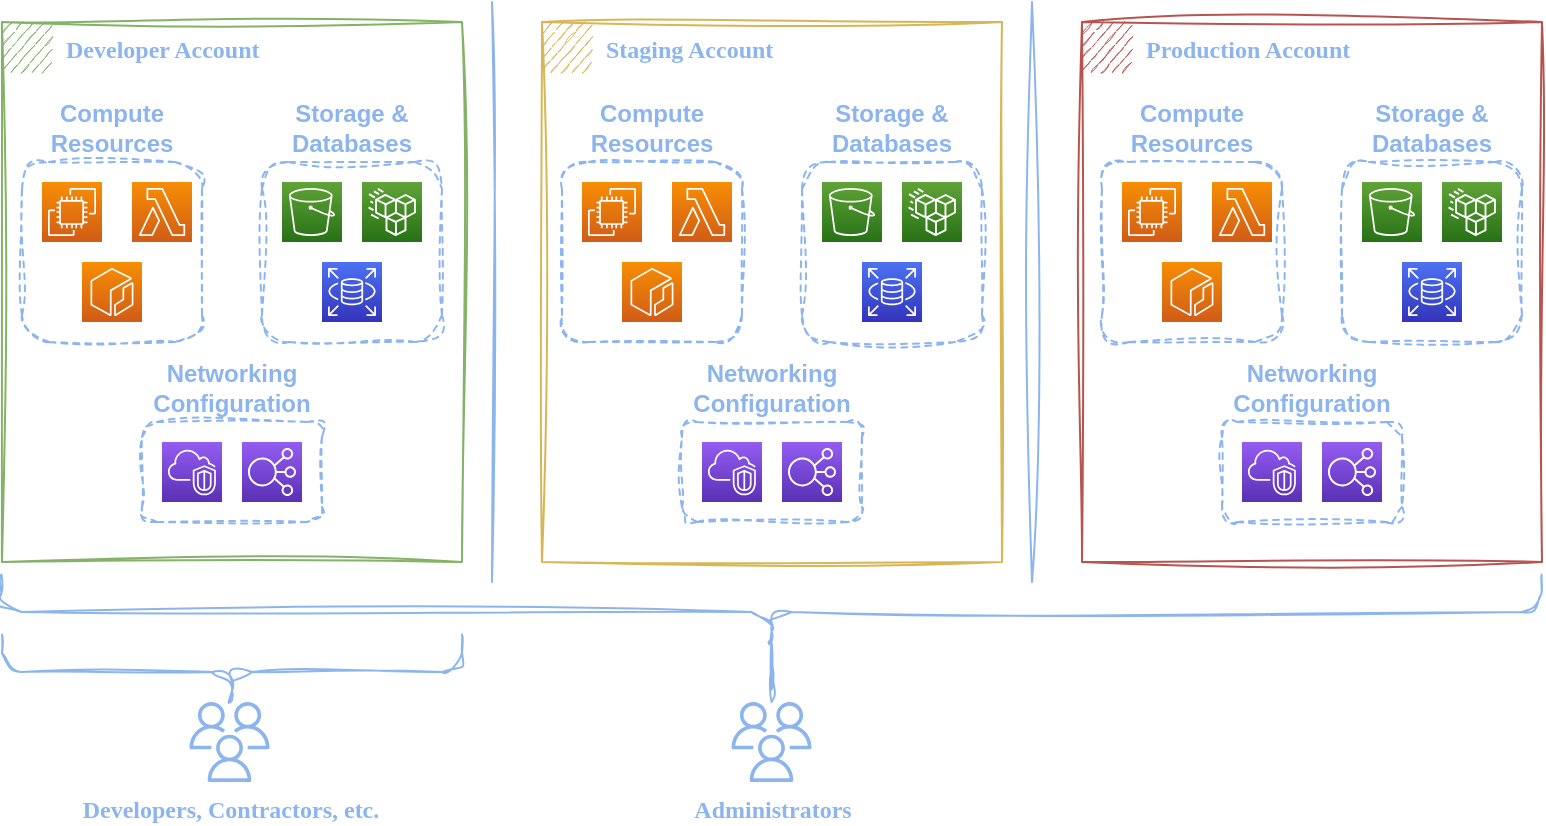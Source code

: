 <mxfile version="21.2.8" type="device">
  <diagram name="Page-1" id="nhE4Q1AXsxrx30iRm2Ec">
    <mxGraphModel dx="1037" dy="607" grid="1" gridSize="10" guides="1" tooltips="1" connect="1" arrows="1" fold="1" page="1" pageScale="1" pageWidth="850" pageHeight="1100" math="0" shadow="0">
      <root>
        <mxCell id="0" />
        <mxCell id="1" parent="0" />
        <mxCell id="1fARyLZyugqkC3NLHdNb-1" value="&lt;font face=&quot;Verdana&quot;&gt;&lt;b&gt;&lt;font color=&quot;#8cb5ee&quot;&gt;Developer Account&lt;/font&gt;&lt;/b&gt;&lt;br&gt;&lt;/font&gt;" style="points=[[0,0],[0.25,0],[0.5,0],[0.75,0],[1,0],[1,0.25],[1,0.5],[1,0.75],[1,1],[0.75,1],[0.5,1],[0.25,1],[0,1],[0,0.75],[0,0.5],[0,0.25]];outlineConnect=0;html=1;whiteSpace=wrap;fontSize=12;fontStyle=0;container=1;pointerEvents=0;collapsible=0;recursiveResize=0;shape=mxgraph.aws4.group;grIcon=mxgraph.aws4.group_account;strokeColor=#82b366;fillColor=none;verticalAlign=top;align=left;spacingLeft=30;dashed=0;sketch=1;curveFitting=1;jiggle=2;" parent="1" vertex="1">
          <mxGeometry x="30" y="30" width="230" height="270" as="geometry" />
        </mxCell>
        <mxCell id="CymaFN_RfjkNjj8yWm-F-18" value="&lt;b&gt;Storage &amp;amp; Databases&lt;br&gt;&lt;/b&gt;" style="rounded=1;whiteSpace=wrap;html=1;fillColor=none;sketch=1;curveFitting=1;jiggle=2;dashed=1;labelPosition=center;verticalLabelPosition=top;align=center;verticalAlign=bottom;strokeColor=#8CB5EE;fontColor=#8CB5EE;" vertex="1" parent="1fARyLZyugqkC3NLHdNb-1">
          <mxGeometry x="130" y="70" width="90" height="90" as="geometry" />
        </mxCell>
        <mxCell id="CymaFN_RfjkNjj8yWm-F-16" value="&lt;b&gt;Compute&lt;br&gt;Resources&lt;/b&gt;" style="rounded=1;whiteSpace=wrap;html=1;fillColor=none;sketch=1;curveFitting=1;jiggle=2;dashed=1;labelPosition=center;verticalLabelPosition=top;align=center;verticalAlign=bottom;strokeColor=#8CB5EE;fontColor=#8CB5EE;" vertex="1" parent="1fARyLZyugqkC3NLHdNb-1">
          <mxGeometry x="10" y="70" width="90" height="90" as="geometry" />
        </mxCell>
        <mxCell id="CymaFN_RfjkNjj8yWm-F-5" value="" style="sketch=0;points=[[0,0,0],[0.25,0,0],[0.5,0,0],[0.75,0,0],[1,0,0],[0,1,0],[0.25,1,0],[0.5,1,0],[0.75,1,0],[1,1,0],[0,0.25,0],[0,0.5,0],[0,0.75,0],[1,0.25,0],[1,0.5,0],[1,0.75,0]];outlineConnect=0;fontColor=#232F3E;gradientColor=#F78E04;gradientDirection=north;fillColor=#D05C17;strokeColor=#ffffff;dashed=0;verticalLabelPosition=bottom;verticalAlign=top;align=center;html=1;fontSize=12;fontStyle=0;aspect=fixed;shape=mxgraph.aws4.resourceIcon;resIcon=mxgraph.aws4.ec2;" vertex="1" parent="1fARyLZyugqkC3NLHdNb-1">
          <mxGeometry x="20" y="80" width="30" height="30" as="geometry" />
        </mxCell>
        <mxCell id="CymaFN_RfjkNjj8yWm-F-6" value="" style="sketch=0;points=[[0,0,0],[0.25,0,0],[0.5,0,0],[0.75,0,0],[1,0,0],[0,1,0],[0.25,1,0],[0.5,1,0],[0.75,1,0],[1,1,0],[0,0.25,0],[0,0.5,0],[0,0.75,0],[1,0.25,0],[1,0.5,0],[1,0.75,0]];outlineConnect=0;fontColor=#232F3E;gradientColor=#60A337;gradientDirection=north;fillColor=#277116;strokeColor=#ffffff;dashed=0;verticalLabelPosition=bottom;verticalAlign=top;align=center;html=1;fontSize=12;fontStyle=0;aspect=fixed;shape=mxgraph.aws4.resourceIcon;resIcon=mxgraph.aws4.s3;" vertex="1" parent="1fARyLZyugqkC3NLHdNb-1">
          <mxGeometry x="140" y="80" width="30" height="30" as="geometry" />
        </mxCell>
        <mxCell id="CymaFN_RfjkNjj8yWm-F-7" value="" style="sketch=0;points=[[0,0,0],[0.25,0,0],[0.5,0,0],[0.75,0,0],[1,0,0],[0,1,0],[0.25,1,0],[0.5,1,0],[0.75,1,0],[1,1,0],[0,0.25,0],[0,0.5,0],[0,0.75,0],[1,0.25,0],[1,0.5,0],[1,0.75,0]];outlineConnect=0;fontColor=#232F3E;gradientColor=#F78E04;gradientDirection=north;fillColor=#D05C17;strokeColor=#ffffff;dashed=0;verticalLabelPosition=bottom;verticalAlign=top;align=center;html=1;fontSize=12;fontStyle=0;aspect=fixed;shape=mxgraph.aws4.resourceIcon;resIcon=mxgraph.aws4.lambda;" vertex="1" parent="1fARyLZyugqkC3NLHdNb-1">
          <mxGeometry x="65" y="80" width="30" height="30" as="geometry" />
        </mxCell>
        <mxCell id="CymaFN_RfjkNjj8yWm-F-8" value="" style="sketch=0;points=[[0,0,0],[0.25,0,0],[0.5,0,0],[0.75,0,0],[1,0,0],[0,1,0],[0.25,1,0],[0.5,1,0],[0.75,1,0],[1,1,0],[0,0.25,0],[0,0.5,0],[0,0.75,0],[1,0.25,0],[1,0.5,0],[1,0.75,0]];outlineConnect=0;fontColor=#232F3E;gradientColor=#4D72F3;gradientDirection=north;fillColor=#3334B9;strokeColor=#ffffff;dashed=0;verticalLabelPosition=bottom;verticalAlign=top;align=center;html=1;fontSize=12;fontStyle=0;aspect=fixed;shape=mxgraph.aws4.resourceIcon;resIcon=mxgraph.aws4.rds;" vertex="1" parent="1fARyLZyugqkC3NLHdNb-1">
          <mxGeometry x="160" y="120" width="30" height="30" as="geometry" />
        </mxCell>
        <mxCell id="CymaFN_RfjkNjj8yWm-F-9" value="" style="sketch=0;points=[[0,0,0],[0.25,0,0],[0.5,0,0],[0.75,0,0],[1,0,0],[0,1,0],[0.25,1,0],[0.5,1,0],[0.75,1,0],[1,1,0],[0,0.25,0],[0,0.5,0],[0,0.75,0],[1,0.25,0],[1,0.5,0],[1,0.75,0]];outlineConnect=0;fontColor=#232F3E;gradientColor=#60A337;gradientDirection=north;fillColor=#277116;strokeColor=#ffffff;dashed=0;verticalLabelPosition=bottom;verticalAlign=top;align=center;html=1;fontSize=12;fontStyle=0;aspect=fixed;shape=mxgraph.aws4.resourceIcon;resIcon=mxgraph.aws4.efs_standard;" vertex="1" parent="1fARyLZyugqkC3NLHdNb-1">
          <mxGeometry x="180" y="80" width="30" height="30" as="geometry" />
        </mxCell>
        <mxCell id="CymaFN_RfjkNjj8yWm-F-11" value="" style="sketch=0;points=[[0,0,0],[0.25,0,0],[0.5,0,0],[0.75,0,0],[1,0,0],[0,1,0],[0.25,1,0],[0.5,1,0],[0.75,1,0],[1,1,0],[0,0.25,0],[0,0.5,0],[0,0.75,0],[1,0.25,0],[1,0.5,0],[1,0.75,0]];outlineConnect=0;fontColor=#232F3E;gradientColor=#F78E04;gradientDirection=north;fillColor=#D05C17;strokeColor=#ffffff;dashed=0;verticalLabelPosition=bottom;verticalAlign=top;align=center;html=1;fontSize=12;fontStyle=0;aspect=fixed;shape=mxgraph.aws4.resourceIcon;resIcon=mxgraph.aws4.ecr;" vertex="1" parent="1fARyLZyugqkC3NLHdNb-1">
          <mxGeometry x="40" y="120" width="30" height="30" as="geometry" />
        </mxCell>
        <mxCell id="CymaFN_RfjkNjj8yWm-F-23" value="&lt;b&gt;Networking&lt;br&gt;Configuration&lt;br&gt;&lt;/b&gt;" style="rounded=1;whiteSpace=wrap;html=1;fillColor=none;sketch=1;curveFitting=1;jiggle=2;dashed=1;labelPosition=center;verticalLabelPosition=top;align=center;verticalAlign=bottom;strokeColor=#8CB5EE;fontColor=#8CB5EE;" vertex="1" parent="1fARyLZyugqkC3NLHdNb-1">
          <mxGeometry x="70" y="200" width="90" height="50" as="geometry" />
        </mxCell>
        <mxCell id="CymaFN_RfjkNjj8yWm-F-14" value="" style="sketch=0;points=[[0,0,0],[0.25,0,0],[0.5,0,0],[0.75,0,0],[1,0,0],[0,1,0],[0.25,1,0],[0.5,1,0],[0.75,1,0],[1,1,0],[0,0.25,0],[0,0.5,0],[0,0.75,0],[1,0.25,0],[1,0.5,0],[1,0.75,0]];outlineConnect=0;fontColor=#232F3E;gradientColor=#945DF2;gradientDirection=north;fillColor=#5A30B5;strokeColor=#ffffff;dashed=0;verticalLabelPosition=bottom;verticalAlign=top;align=center;html=1;fontSize=12;fontStyle=0;aspect=fixed;shape=mxgraph.aws4.resourceIcon;resIcon=mxgraph.aws4.vpc;" vertex="1" parent="1fARyLZyugqkC3NLHdNb-1">
          <mxGeometry x="80" y="210" width="30" height="30" as="geometry" />
        </mxCell>
        <mxCell id="CymaFN_RfjkNjj8yWm-F-15" value="" style="sketch=0;points=[[0,0,0],[0.25,0,0],[0.5,0,0],[0.75,0,0],[1,0,0],[0,1,0],[0.25,1,0],[0.5,1,0],[0.75,1,0],[1,1,0],[0,0.25,0],[0,0.5,0],[0,0.75,0],[1,0.25,0],[1,0.5,0],[1,0.75,0]];outlineConnect=0;fontColor=#232F3E;gradientColor=#945DF2;gradientDirection=north;fillColor=#5A30B5;strokeColor=#ffffff;dashed=0;verticalLabelPosition=bottom;verticalAlign=top;align=center;html=1;fontSize=12;fontStyle=0;aspect=fixed;shape=mxgraph.aws4.resourceIcon;resIcon=mxgraph.aws4.elastic_load_balancing;" vertex="1" parent="1fARyLZyugqkC3NLHdNb-1">
          <mxGeometry x="120" y="210" width="30" height="30" as="geometry" />
        </mxCell>
        <mxCell id="CymaFN_RfjkNjj8yWm-F-25" value="&lt;font face=&quot;Verdana&quot;&gt;&lt;b&gt;Staging Account&lt;/b&gt;&lt;br&gt;&lt;/font&gt;" style="points=[[0,0],[0.25,0],[0.5,0],[0.75,0],[1,0],[1,0.25],[1,0.5],[1,0.75],[1,1],[0.75,1],[0.5,1],[0.25,1],[0,1],[0,0.75],[0,0.5],[0,0.25]];outlineConnect=0;html=1;whiteSpace=wrap;fontSize=12;fontStyle=0;container=1;pointerEvents=0;collapsible=0;recursiveResize=0;shape=mxgraph.aws4.group;grIcon=mxgraph.aws4.group_account;strokeColor=#d6b656;fillColor=none;verticalAlign=top;align=left;spacingLeft=30;dashed=0;sketch=1;curveFitting=1;jiggle=2;fontColor=#8CB5EE;" vertex="1" parent="1">
          <mxGeometry x="300" y="30" width="230" height="270" as="geometry" />
        </mxCell>
        <mxCell id="CymaFN_RfjkNjj8yWm-F-26" value="&lt;b&gt;Storage &amp;amp; Databases&lt;br&gt;&lt;/b&gt;" style="rounded=1;whiteSpace=wrap;html=1;fillColor=none;sketch=1;curveFitting=1;jiggle=2;dashed=1;labelPosition=center;verticalLabelPosition=top;align=center;verticalAlign=bottom;fontColor=#8CB5EE;strokeColor=#8CB5EE;" vertex="1" parent="CymaFN_RfjkNjj8yWm-F-25">
          <mxGeometry x="130" y="70" width="90" height="90" as="geometry" />
        </mxCell>
        <mxCell id="CymaFN_RfjkNjj8yWm-F-27" value="&lt;b&gt;Compute&lt;br&gt;Resources&lt;/b&gt;" style="rounded=1;whiteSpace=wrap;html=1;fillColor=none;sketch=1;curveFitting=1;jiggle=2;dashed=1;labelPosition=center;verticalLabelPosition=top;align=center;verticalAlign=bottom;fontColor=#8CB5EE;strokeColor=#8CB5EE;" vertex="1" parent="CymaFN_RfjkNjj8yWm-F-25">
          <mxGeometry x="10" y="70" width="90" height="90" as="geometry" />
        </mxCell>
        <mxCell id="CymaFN_RfjkNjj8yWm-F-28" value="" style="sketch=0;points=[[0,0,0],[0.25,0,0],[0.5,0,0],[0.75,0,0],[1,0,0],[0,1,0],[0.25,1,0],[0.5,1,0],[0.75,1,0],[1,1,0],[0,0.25,0],[0,0.5,0],[0,0.75,0],[1,0.25,0],[1,0.5,0],[1,0.75,0]];outlineConnect=0;fontColor=#232F3E;gradientColor=#F78E04;gradientDirection=north;fillColor=#D05C17;strokeColor=#ffffff;dashed=0;verticalLabelPosition=bottom;verticalAlign=top;align=center;html=1;fontSize=12;fontStyle=0;aspect=fixed;shape=mxgraph.aws4.resourceIcon;resIcon=mxgraph.aws4.ec2;" vertex="1" parent="CymaFN_RfjkNjj8yWm-F-25">
          <mxGeometry x="20" y="80" width="30" height="30" as="geometry" />
        </mxCell>
        <mxCell id="CymaFN_RfjkNjj8yWm-F-29" value="" style="sketch=0;points=[[0,0,0],[0.25,0,0],[0.5,0,0],[0.75,0,0],[1,0,0],[0,1,0],[0.25,1,0],[0.5,1,0],[0.75,1,0],[1,1,0],[0,0.25,0],[0,0.5,0],[0,0.75,0],[1,0.25,0],[1,0.5,0],[1,0.75,0]];outlineConnect=0;fontColor=#232F3E;gradientColor=#60A337;gradientDirection=north;fillColor=#277116;strokeColor=#ffffff;dashed=0;verticalLabelPosition=bottom;verticalAlign=top;align=center;html=1;fontSize=12;fontStyle=0;aspect=fixed;shape=mxgraph.aws4.resourceIcon;resIcon=mxgraph.aws4.s3;" vertex="1" parent="CymaFN_RfjkNjj8yWm-F-25">
          <mxGeometry x="140" y="80" width="30" height="30" as="geometry" />
        </mxCell>
        <mxCell id="CymaFN_RfjkNjj8yWm-F-30" value="" style="sketch=0;points=[[0,0,0],[0.25,0,0],[0.5,0,0],[0.75,0,0],[1,0,0],[0,1,0],[0.25,1,0],[0.5,1,0],[0.75,1,0],[1,1,0],[0,0.25,0],[0,0.5,0],[0,0.75,0],[1,0.25,0],[1,0.5,0],[1,0.75,0]];outlineConnect=0;fontColor=#232F3E;gradientColor=#F78E04;gradientDirection=north;fillColor=#D05C17;strokeColor=#ffffff;dashed=0;verticalLabelPosition=bottom;verticalAlign=top;align=center;html=1;fontSize=12;fontStyle=0;aspect=fixed;shape=mxgraph.aws4.resourceIcon;resIcon=mxgraph.aws4.lambda;" vertex="1" parent="CymaFN_RfjkNjj8yWm-F-25">
          <mxGeometry x="65" y="80" width="30" height="30" as="geometry" />
        </mxCell>
        <mxCell id="CymaFN_RfjkNjj8yWm-F-31" value="" style="sketch=0;points=[[0,0,0],[0.25,0,0],[0.5,0,0],[0.75,0,0],[1,0,0],[0,1,0],[0.25,1,0],[0.5,1,0],[0.75,1,0],[1,1,0],[0,0.25,0],[0,0.5,0],[0,0.75,0],[1,0.25,0],[1,0.5,0],[1,0.75,0]];outlineConnect=0;fontColor=#232F3E;gradientColor=#4D72F3;gradientDirection=north;fillColor=#3334B9;strokeColor=#ffffff;dashed=0;verticalLabelPosition=bottom;verticalAlign=top;align=center;html=1;fontSize=12;fontStyle=0;aspect=fixed;shape=mxgraph.aws4.resourceIcon;resIcon=mxgraph.aws4.rds;" vertex="1" parent="CymaFN_RfjkNjj8yWm-F-25">
          <mxGeometry x="160" y="120" width="30" height="30" as="geometry" />
        </mxCell>
        <mxCell id="CymaFN_RfjkNjj8yWm-F-32" value="" style="sketch=0;points=[[0,0,0],[0.25,0,0],[0.5,0,0],[0.75,0,0],[1,0,0],[0,1,0],[0.25,1,0],[0.5,1,0],[0.75,1,0],[1,1,0],[0,0.25,0],[0,0.5,0],[0,0.75,0],[1,0.25,0],[1,0.5,0],[1,0.75,0]];outlineConnect=0;fontColor=#232F3E;gradientColor=#60A337;gradientDirection=north;fillColor=#277116;strokeColor=#ffffff;dashed=0;verticalLabelPosition=bottom;verticalAlign=top;align=center;html=1;fontSize=12;fontStyle=0;aspect=fixed;shape=mxgraph.aws4.resourceIcon;resIcon=mxgraph.aws4.efs_standard;" vertex="1" parent="CymaFN_RfjkNjj8yWm-F-25">
          <mxGeometry x="180" y="80" width="30" height="30" as="geometry" />
        </mxCell>
        <mxCell id="CymaFN_RfjkNjj8yWm-F-33" value="" style="sketch=0;points=[[0,0,0],[0.25,0,0],[0.5,0,0],[0.75,0,0],[1,0,0],[0,1,0],[0.25,1,0],[0.5,1,0],[0.75,1,0],[1,1,0],[0,0.25,0],[0,0.5,0],[0,0.75,0],[1,0.25,0],[1,0.5,0],[1,0.75,0]];outlineConnect=0;fontColor=#232F3E;gradientColor=#F78E04;gradientDirection=north;fillColor=#D05C17;strokeColor=#ffffff;dashed=0;verticalLabelPosition=bottom;verticalAlign=top;align=center;html=1;fontSize=12;fontStyle=0;aspect=fixed;shape=mxgraph.aws4.resourceIcon;resIcon=mxgraph.aws4.ecr;" vertex="1" parent="CymaFN_RfjkNjj8yWm-F-25">
          <mxGeometry x="40" y="120" width="30" height="30" as="geometry" />
        </mxCell>
        <mxCell id="CymaFN_RfjkNjj8yWm-F-34" value="&lt;b&gt;Networking&lt;br&gt;Configuration&lt;br&gt;&lt;/b&gt;" style="rounded=1;whiteSpace=wrap;html=1;fillColor=none;sketch=1;curveFitting=1;jiggle=2;dashed=1;labelPosition=center;verticalLabelPosition=top;align=center;verticalAlign=bottom;fontColor=#8CB5EE;strokeColor=#8CB5EE;" vertex="1" parent="CymaFN_RfjkNjj8yWm-F-25">
          <mxGeometry x="70" y="200" width="90" height="50" as="geometry" />
        </mxCell>
        <mxCell id="CymaFN_RfjkNjj8yWm-F-35" value="" style="sketch=0;points=[[0,0,0],[0.25,0,0],[0.5,0,0],[0.75,0,0],[1,0,0],[0,1,0],[0.25,1,0],[0.5,1,0],[0.75,1,0],[1,1,0],[0,0.25,0],[0,0.5,0],[0,0.75,0],[1,0.25,0],[1,0.5,0],[1,0.75,0]];outlineConnect=0;fontColor=#232F3E;gradientColor=#945DF2;gradientDirection=north;fillColor=#5A30B5;strokeColor=#ffffff;dashed=0;verticalLabelPosition=bottom;verticalAlign=top;align=center;html=1;fontSize=12;fontStyle=0;aspect=fixed;shape=mxgraph.aws4.resourceIcon;resIcon=mxgraph.aws4.vpc;" vertex="1" parent="CymaFN_RfjkNjj8yWm-F-25">
          <mxGeometry x="80" y="210" width="30" height="30" as="geometry" />
        </mxCell>
        <mxCell id="CymaFN_RfjkNjj8yWm-F-36" value="" style="sketch=0;points=[[0,0,0],[0.25,0,0],[0.5,0,0],[0.75,0,0],[1,0,0],[0,1,0],[0.25,1,0],[0.5,1,0],[0.75,1,0],[1,1,0],[0,0.25,0],[0,0.5,0],[0,0.75,0],[1,0.25,0],[1,0.5,0],[1,0.75,0]];outlineConnect=0;fontColor=#232F3E;gradientColor=#945DF2;gradientDirection=north;fillColor=#5A30B5;strokeColor=#ffffff;dashed=0;verticalLabelPosition=bottom;verticalAlign=top;align=center;html=1;fontSize=12;fontStyle=0;aspect=fixed;shape=mxgraph.aws4.resourceIcon;resIcon=mxgraph.aws4.elastic_load_balancing;" vertex="1" parent="CymaFN_RfjkNjj8yWm-F-25">
          <mxGeometry x="120" y="210" width="30" height="30" as="geometry" />
        </mxCell>
        <mxCell id="CymaFN_RfjkNjj8yWm-F-37" value="&lt;font face=&quot;Verdana&quot;&gt;&lt;b&gt;Production Account&lt;/b&gt;&lt;br&gt;&lt;/font&gt;" style="points=[[0,0],[0.25,0],[0.5,0],[0.75,0],[1,0],[1,0.25],[1,0.5],[1,0.75],[1,1],[0.75,1],[0.5,1],[0.25,1],[0,1],[0,0.75],[0,0.5],[0,0.25]];outlineConnect=0;html=1;whiteSpace=wrap;fontSize=12;fontStyle=0;container=1;pointerEvents=0;collapsible=0;recursiveResize=0;shape=mxgraph.aws4.group;grIcon=mxgraph.aws4.group_account;strokeColor=#b85450;fillColor=none;verticalAlign=top;align=left;spacingLeft=30;dashed=0;sketch=1;curveFitting=1;jiggle=2;fontColor=#8CB5EE;" vertex="1" parent="1">
          <mxGeometry x="570" y="30" width="230" height="270" as="geometry" />
        </mxCell>
        <mxCell id="CymaFN_RfjkNjj8yWm-F-38" value="&lt;b&gt;Storage &amp;amp; Databases&lt;br&gt;&lt;/b&gt;" style="rounded=1;whiteSpace=wrap;html=1;fillColor=none;sketch=1;curveFitting=1;jiggle=2;dashed=1;labelPosition=center;verticalLabelPosition=top;align=center;verticalAlign=bottom;fontColor=#8CB5EE;strokeColor=#8CB5EE;" vertex="1" parent="CymaFN_RfjkNjj8yWm-F-37">
          <mxGeometry x="130" y="70" width="90" height="90" as="geometry" />
        </mxCell>
        <mxCell id="CymaFN_RfjkNjj8yWm-F-39" value="&lt;b&gt;Compute&lt;br&gt;Resources&lt;/b&gt;" style="rounded=1;whiteSpace=wrap;html=1;fillColor=none;sketch=1;curveFitting=1;jiggle=2;dashed=1;labelPosition=center;verticalLabelPosition=top;align=center;verticalAlign=bottom;fontColor=#8CB5EE;strokeColor=#8CB5EE;" vertex="1" parent="CymaFN_RfjkNjj8yWm-F-37">
          <mxGeometry x="10" y="70" width="90" height="90" as="geometry" />
        </mxCell>
        <mxCell id="CymaFN_RfjkNjj8yWm-F-40" value="" style="sketch=0;points=[[0,0,0],[0.25,0,0],[0.5,0,0],[0.75,0,0],[1,0,0],[0,1,0],[0.25,1,0],[0.5,1,0],[0.75,1,0],[1,1,0],[0,0.25,0],[0,0.5,0],[0,0.75,0],[1,0.25,0],[1,0.5,0],[1,0.75,0]];outlineConnect=0;fontColor=#232F3E;gradientColor=#F78E04;gradientDirection=north;fillColor=#D05C17;strokeColor=#ffffff;dashed=0;verticalLabelPosition=bottom;verticalAlign=top;align=center;html=1;fontSize=12;fontStyle=0;aspect=fixed;shape=mxgraph.aws4.resourceIcon;resIcon=mxgraph.aws4.ec2;" vertex="1" parent="CymaFN_RfjkNjj8yWm-F-37">
          <mxGeometry x="20" y="80" width="30" height="30" as="geometry" />
        </mxCell>
        <mxCell id="CymaFN_RfjkNjj8yWm-F-41" value="" style="sketch=0;points=[[0,0,0],[0.25,0,0],[0.5,0,0],[0.75,0,0],[1,0,0],[0,1,0],[0.25,1,0],[0.5,1,0],[0.75,1,0],[1,1,0],[0,0.25,0],[0,0.5,0],[0,0.75,0],[1,0.25,0],[1,0.5,0],[1,0.75,0]];outlineConnect=0;fontColor=#232F3E;gradientColor=#60A337;gradientDirection=north;fillColor=#277116;strokeColor=#ffffff;dashed=0;verticalLabelPosition=bottom;verticalAlign=top;align=center;html=1;fontSize=12;fontStyle=0;aspect=fixed;shape=mxgraph.aws4.resourceIcon;resIcon=mxgraph.aws4.s3;" vertex="1" parent="CymaFN_RfjkNjj8yWm-F-37">
          <mxGeometry x="140" y="80" width="30" height="30" as="geometry" />
        </mxCell>
        <mxCell id="CymaFN_RfjkNjj8yWm-F-42" value="" style="sketch=0;points=[[0,0,0],[0.25,0,0],[0.5,0,0],[0.75,0,0],[1,0,0],[0,1,0],[0.25,1,0],[0.5,1,0],[0.75,1,0],[1,1,0],[0,0.25,0],[0,0.5,0],[0,0.75,0],[1,0.25,0],[1,0.5,0],[1,0.75,0]];outlineConnect=0;fontColor=#232F3E;gradientColor=#F78E04;gradientDirection=north;fillColor=#D05C17;strokeColor=#ffffff;dashed=0;verticalLabelPosition=bottom;verticalAlign=top;align=center;html=1;fontSize=12;fontStyle=0;aspect=fixed;shape=mxgraph.aws4.resourceIcon;resIcon=mxgraph.aws4.lambda;" vertex="1" parent="CymaFN_RfjkNjj8yWm-F-37">
          <mxGeometry x="65" y="80" width="30" height="30" as="geometry" />
        </mxCell>
        <mxCell id="CymaFN_RfjkNjj8yWm-F-43" value="" style="sketch=0;points=[[0,0,0],[0.25,0,0],[0.5,0,0],[0.75,0,0],[1,0,0],[0,1,0],[0.25,1,0],[0.5,1,0],[0.75,1,0],[1,1,0],[0,0.25,0],[0,0.5,0],[0,0.75,0],[1,0.25,0],[1,0.5,0],[1,0.75,0]];outlineConnect=0;fontColor=#232F3E;gradientColor=#4D72F3;gradientDirection=north;fillColor=#3334B9;strokeColor=#ffffff;dashed=0;verticalLabelPosition=bottom;verticalAlign=top;align=center;html=1;fontSize=12;fontStyle=0;aspect=fixed;shape=mxgraph.aws4.resourceIcon;resIcon=mxgraph.aws4.rds;" vertex="1" parent="CymaFN_RfjkNjj8yWm-F-37">
          <mxGeometry x="160" y="120" width="30" height="30" as="geometry" />
        </mxCell>
        <mxCell id="CymaFN_RfjkNjj8yWm-F-44" value="" style="sketch=0;points=[[0,0,0],[0.25,0,0],[0.5,0,0],[0.75,0,0],[1,0,0],[0,1,0],[0.25,1,0],[0.5,1,0],[0.75,1,0],[1,1,0],[0,0.25,0],[0,0.5,0],[0,0.75,0],[1,0.25,0],[1,0.5,0],[1,0.75,0]];outlineConnect=0;fontColor=#232F3E;gradientColor=#60A337;gradientDirection=north;fillColor=#277116;strokeColor=#ffffff;dashed=0;verticalLabelPosition=bottom;verticalAlign=top;align=center;html=1;fontSize=12;fontStyle=0;aspect=fixed;shape=mxgraph.aws4.resourceIcon;resIcon=mxgraph.aws4.efs_standard;" vertex="1" parent="CymaFN_RfjkNjj8yWm-F-37">
          <mxGeometry x="180" y="80" width="30" height="30" as="geometry" />
        </mxCell>
        <mxCell id="CymaFN_RfjkNjj8yWm-F-45" value="" style="sketch=0;points=[[0,0,0],[0.25,0,0],[0.5,0,0],[0.75,0,0],[1,0,0],[0,1,0],[0.25,1,0],[0.5,1,0],[0.75,1,0],[1,1,0],[0,0.25,0],[0,0.5,0],[0,0.75,0],[1,0.25,0],[1,0.5,0],[1,0.75,0]];outlineConnect=0;fontColor=#232F3E;gradientColor=#F78E04;gradientDirection=north;fillColor=#D05C17;strokeColor=#ffffff;dashed=0;verticalLabelPosition=bottom;verticalAlign=top;align=center;html=1;fontSize=12;fontStyle=0;aspect=fixed;shape=mxgraph.aws4.resourceIcon;resIcon=mxgraph.aws4.ecr;" vertex="1" parent="CymaFN_RfjkNjj8yWm-F-37">
          <mxGeometry x="40" y="120" width="30" height="30" as="geometry" />
        </mxCell>
        <mxCell id="CymaFN_RfjkNjj8yWm-F-46" value="&lt;b&gt;Networking&lt;br&gt;Configuration&lt;br&gt;&lt;/b&gt;" style="rounded=1;whiteSpace=wrap;html=1;fillColor=none;sketch=1;curveFitting=1;jiggle=2;dashed=1;labelPosition=center;verticalLabelPosition=top;align=center;verticalAlign=bottom;fontColor=#8CB5EE;strokeColor=#8CB5EE;" vertex="1" parent="CymaFN_RfjkNjj8yWm-F-37">
          <mxGeometry x="70" y="200" width="90" height="50" as="geometry" />
        </mxCell>
        <mxCell id="CymaFN_RfjkNjj8yWm-F-47" value="" style="sketch=0;points=[[0,0,0],[0.25,0,0],[0.5,0,0],[0.75,0,0],[1,0,0],[0,1,0],[0.25,1,0],[0.5,1,0],[0.75,1,0],[1,1,0],[0,0.25,0],[0,0.5,0],[0,0.75,0],[1,0.25,0],[1,0.5,0],[1,0.75,0]];outlineConnect=0;fontColor=#232F3E;gradientColor=#945DF2;gradientDirection=north;fillColor=#5A30B5;strokeColor=#ffffff;dashed=0;verticalLabelPosition=bottom;verticalAlign=top;align=center;html=1;fontSize=12;fontStyle=0;aspect=fixed;shape=mxgraph.aws4.resourceIcon;resIcon=mxgraph.aws4.vpc;" vertex="1" parent="CymaFN_RfjkNjj8yWm-F-37">
          <mxGeometry x="80" y="210" width="30" height="30" as="geometry" />
        </mxCell>
        <mxCell id="CymaFN_RfjkNjj8yWm-F-48" value="" style="sketch=0;points=[[0,0,0],[0.25,0,0],[0.5,0,0],[0.75,0,0],[1,0,0],[0,1,0],[0.25,1,0],[0.5,1,0],[0.75,1,0],[1,1,0],[0,0.25,0],[0,0.5,0],[0,0.75,0],[1,0.25,0],[1,0.5,0],[1,0.75,0]];outlineConnect=0;fontColor=#232F3E;gradientColor=#945DF2;gradientDirection=north;fillColor=#5A30B5;strokeColor=#ffffff;dashed=0;verticalLabelPosition=bottom;verticalAlign=top;align=center;html=1;fontSize=12;fontStyle=0;aspect=fixed;shape=mxgraph.aws4.resourceIcon;resIcon=mxgraph.aws4.elastic_load_balancing;" vertex="1" parent="CymaFN_RfjkNjj8yWm-F-37">
          <mxGeometry x="120" y="210" width="30" height="30" as="geometry" />
        </mxCell>
        <mxCell id="CymaFN_RfjkNjj8yWm-F-54" value="" style="shape=curlyBracket;whiteSpace=wrap;html=1;rounded=1;labelPosition=left;verticalLabelPosition=middle;align=right;verticalAlign=middle;rotation=-90;size=0.5;sketch=1;curveFitting=1;jiggle=2;strokeColor=#8CB5EE;" vertex="1" parent="1">
          <mxGeometry x="126.25" y="240" width="37.5" height="230" as="geometry" />
        </mxCell>
        <mxCell id="CymaFN_RfjkNjj8yWm-F-55" value="&lt;b&gt;Developers, Contractors, etc.&lt;/b&gt;" style="outlineConnect=0;fontColor=#8CB5EE;gradientColor=none;fillColor=#8CB5EE;strokeColor=none;dashed=0;verticalLabelPosition=bottom;verticalAlign=top;align=center;html=1;fontSize=12;fontStyle=0;aspect=fixed;pointerEvents=1;shape=mxgraph.aws4.users;fontFamily=Verdana;" vertex="1" parent="1">
          <mxGeometry x="123.75" y="370" width="40" height="40" as="geometry" />
        </mxCell>
        <mxCell id="CymaFN_RfjkNjj8yWm-F-56" value="" style="shape=curlyBracket;whiteSpace=wrap;html=1;rounded=1;labelPosition=left;verticalLabelPosition=middle;align=right;verticalAlign=middle;rotation=-90;size=0.5;sketch=1;curveFitting=1;jiggle=2;strokeColor=#8CB5EE;" vertex="1" parent="1">
          <mxGeometry x="396" y="-60" width="37.5" height="770" as="geometry" />
        </mxCell>
        <mxCell id="CymaFN_RfjkNjj8yWm-F-59" style="edgeStyle=orthogonalEdgeStyle;rounded=0;orthogonalLoop=1;jettySize=auto;html=1;entryX=0.1;entryY=0.5;entryDx=0;entryDy=0;entryPerimeter=0;sketch=1;curveFitting=1;jiggle=2;endArrow=none;endFill=0;strokeColor=#8CB5EE;" edge="1" parent="1" source="CymaFN_RfjkNjj8yWm-F-57" target="CymaFN_RfjkNjj8yWm-F-56">
          <mxGeometry relative="1" as="geometry" />
        </mxCell>
        <mxCell id="CymaFN_RfjkNjj8yWm-F-57" value="&lt;b&gt;Administrators&lt;/b&gt;" style="outlineConnect=0;fontColor=#8CB5EE;gradientColor=none;fillColor=#8CB5EE;strokeColor=none;dashed=0;verticalLabelPosition=bottom;verticalAlign=top;align=center;html=1;fontSize=12;fontStyle=0;aspect=fixed;pointerEvents=1;shape=mxgraph.aws4.users;fontFamily=Verdana;" vertex="1" parent="1">
          <mxGeometry x="394.75" y="370" width="40" height="40" as="geometry" />
        </mxCell>
        <mxCell id="CymaFN_RfjkNjj8yWm-F-62" value="" style="line;strokeWidth=1;rotatable=0;dashed=0;labelPosition=right;align=left;verticalAlign=middle;spacingTop=0;spacingLeft=6;points=[];portConstraint=eastwest;flipV=0;flipH=0;direction=south;sketch=1;curveFitting=1;jiggle=2;strokeColor=#8CB5EE;" vertex="1" parent="1">
          <mxGeometry x="260" y="20" width="30" height="290" as="geometry" />
        </mxCell>
        <mxCell id="CymaFN_RfjkNjj8yWm-F-66" value="" style="line;strokeWidth=1;rotatable=0;dashed=0;labelPosition=right;align=left;verticalAlign=middle;spacingTop=0;spacingLeft=6;points=[];portConstraint=eastwest;flipV=0;flipH=0;direction=south;sketch=1;curveFitting=1;jiggle=2;strokeColor=#8CB5EE;" vertex="1" parent="1">
          <mxGeometry x="530" y="20" width="30" height="290" as="geometry" />
        </mxCell>
      </root>
    </mxGraphModel>
  </diagram>
</mxfile>
